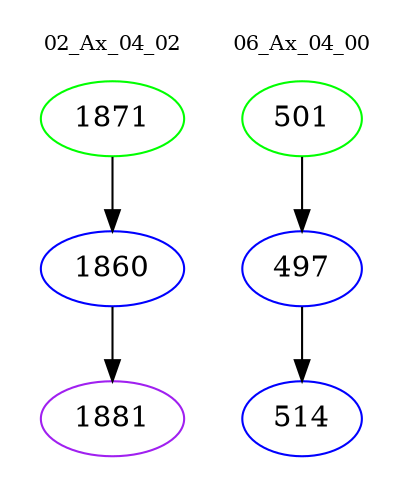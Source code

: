 digraph{
subgraph cluster_0 {
color = white
label = "02_Ax_04_02";
fontsize=10;
T0_1871 [label="1871", color="green"]
T0_1871 -> T0_1860 [color="black"]
T0_1860 [label="1860", color="blue"]
T0_1860 -> T0_1881 [color="black"]
T0_1881 [label="1881", color="purple"]
}
subgraph cluster_1 {
color = white
label = "06_Ax_04_00";
fontsize=10;
T1_501 [label="501", color="green"]
T1_501 -> T1_497 [color="black"]
T1_497 [label="497", color="blue"]
T1_497 -> T1_514 [color="black"]
T1_514 [label="514", color="blue"]
}
}
